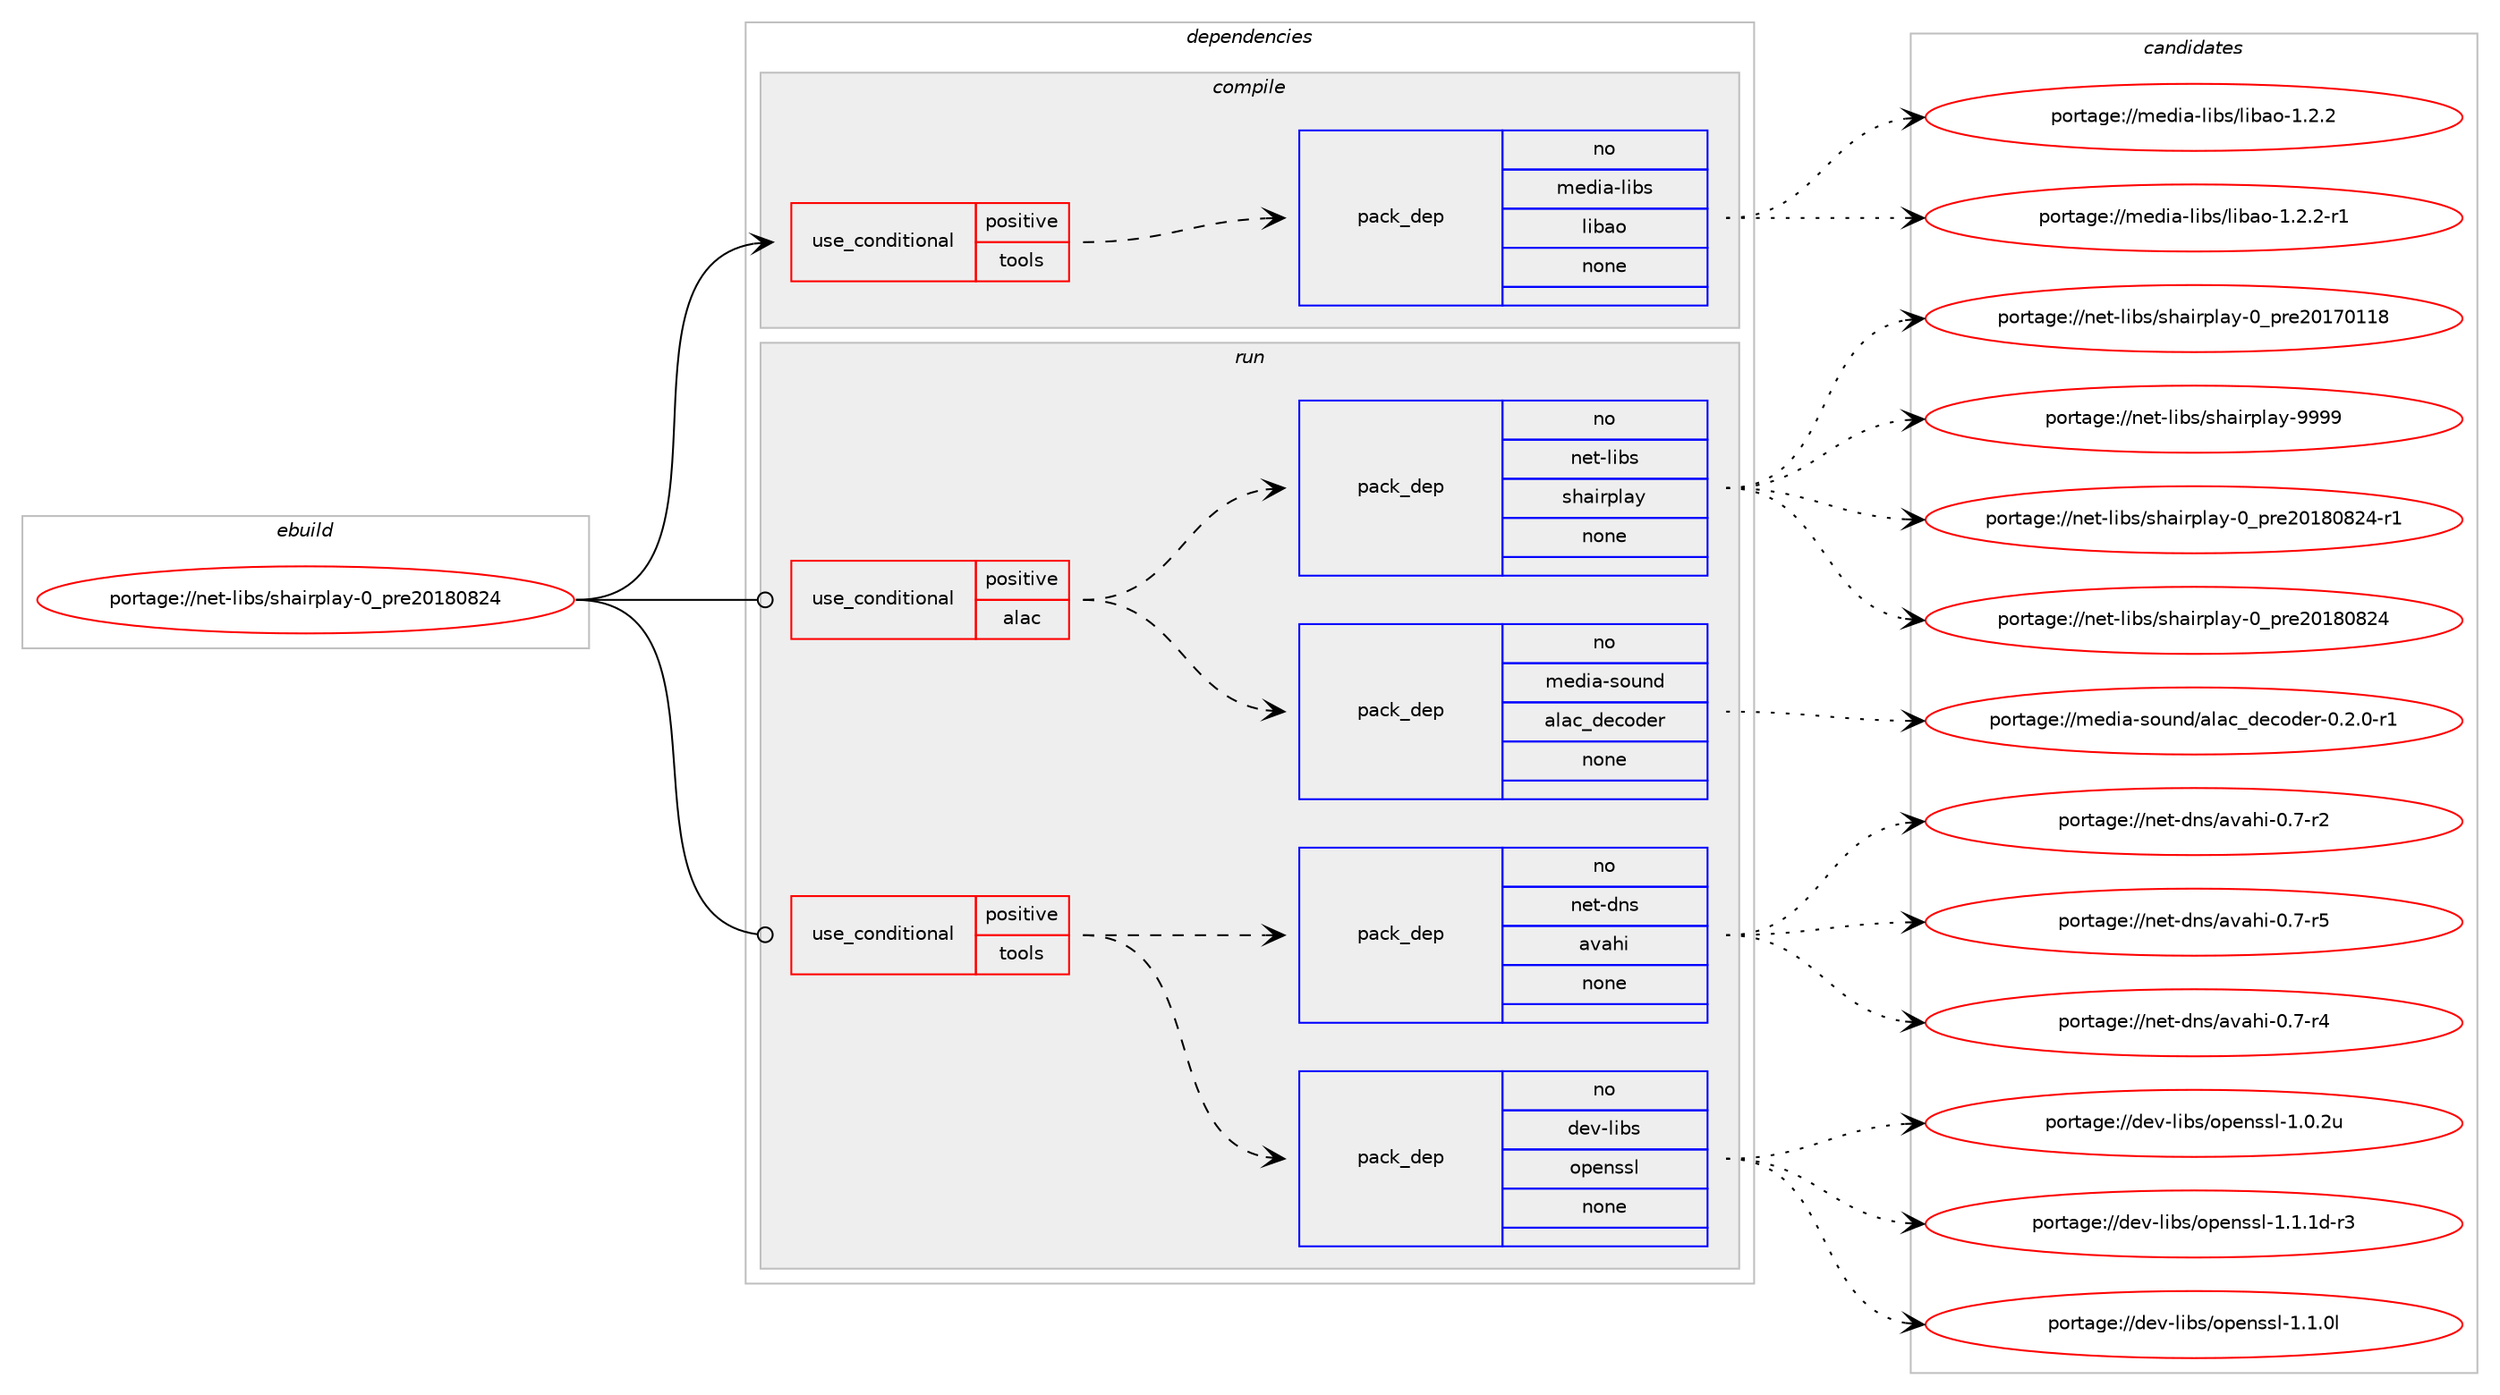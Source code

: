 digraph prolog {

# *************
# Graph options
# *************

newrank=true;
concentrate=true;
compound=true;
graph [rankdir=LR,fontname=Helvetica,fontsize=10,ranksep=1.5];#, ranksep=2.5, nodesep=0.2];
edge  [arrowhead=vee];
node  [fontname=Helvetica,fontsize=10];

# **********
# The ebuild
# **********

subgraph cluster_leftcol {
color=gray;
rank=same;
label=<<i>ebuild</i>>;
id [label="portage://net-libs/shairplay-0_pre20180824", color=red, width=4, href="../net-libs/shairplay-0_pre20180824.svg"];
}

# ****************
# The dependencies
# ****************

subgraph cluster_midcol {
color=gray;
label=<<i>dependencies</i>>;
subgraph cluster_compile {
fillcolor="#eeeeee";
style=filled;
label=<<i>compile</i>>;
subgraph cond16233 {
dependency78183 [label=<<TABLE BORDER="0" CELLBORDER="1" CELLSPACING="0" CELLPADDING="4"><TR><TD ROWSPAN="3" CELLPADDING="10">use_conditional</TD></TR><TR><TD>positive</TD></TR><TR><TD>tools</TD></TR></TABLE>>, shape=none, color=red];
subgraph pack60464 {
dependency78184 [label=<<TABLE BORDER="0" CELLBORDER="1" CELLSPACING="0" CELLPADDING="4" WIDTH="220"><TR><TD ROWSPAN="6" CELLPADDING="30">pack_dep</TD></TR><TR><TD WIDTH="110">no</TD></TR><TR><TD>media-libs</TD></TR><TR><TD>libao</TD></TR><TR><TD>none</TD></TR><TR><TD></TD></TR></TABLE>>, shape=none, color=blue];
}
dependency78183:e -> dependency78184:w [weight=20,style="dashed",arrowhead="vee"];
}
id:e -> dependency78183:w [weight=20,style="solid",arrowhead="vee"];
}
subgraph cluster_compileandrun {
fillcolor="#eeeeee";
style=filled;
label=<<i>compile and run</i>>;
}
subgraph cluster_run {
fillcolor="#eeeeee";
style=filled;
label=<<i>run</i>>;
subgraph cond16234 {
dependency78185 [label=<<TABLE BORDER="0" CELLBORDER="1" CELLSPACING="0" CELLPADDING="4"><TR><TD ROWSPAN="3" CELLPADDING="10">use_conditional</TD></TR><TR><TD>positive</TD></TR><TR><TD>alac</TD></TR></TABLE>>, shape=none, color=red];
subgraph pack60465 {
dependency78186 [label=<<TABLE BORDER="0" CELLBORDER="1" CELLSPACING="0" CELLPADDING="4" WIDTH="220"><TR><TD ROWSPAN="6" CELLPADDING="30">pack_dep</TD></TR><TR><TD WIDTH="110">no</TD></TR><TR><TD>media-sound</TD></TR><TR><TD>alac_decoder</TD></TR><TR><TD>none</TD></TR><TR><TD></TD></TR></TABLE>>, shape=none, color=blue];
}
dependency78185:e -> dependency78186:w [weight=20,style="dashed",arrowhead="vee"];
subgraph pack60466 {
dependency78187 [label=<<TABLE BORDER="0" CELLBORDER="1" CELLSPACING="0" CELLPADDING="4" WIDTH="220"><TR><TD ROWSPAN="6" CELLPADDING="30">pack_dep</TD></TR><TR><TD WIDTH="110">no</TD></TR><TR><TD>net-libs</TD></TR><TR><TD>shairplay</TD></TR><TR><TD>none</TD></TR><TR><TD></TD></TR></TABLE>>, shape=none, color=blue];
}
dependency78185:e -> dependency78187:w [weight=20,style="dashed",arrowhead="vee"];
}
id:e -> dependency78185:w [weight=20,style="solid",arrowhead="odot"];
subgraph cond16235 {
dependency78188 [label=<<TABLE BORDER="0" CELLBORDER="1" CELLSPACING="0" CELLPADDING="4"><TR><TD ROWSPAN="3" CELLPADDING="10">use_conditional</TD></TR><TR><TD>positive</TD></TR><TR><TD>tools</TD></TR></TABLE>>, shape=none, color=red];
subgraph pack60467 {
dependency78189 [label=<<TABLE BORDER="0" CELLBORDER="1" CELLSPACING="0" CELLPADDING="4" WIDTH="220"><TR><TD ROWSPAN="6" CELLPADDING="30">pack_dep</TD></TR><TR><TD WIDTH="110">no</TD></TR><TR><TD>dev-libs</TD></TR><TR><TD>openssl</TD></TR><TR><TD>none</TD></TR><TR><TD></TD></TR></TABLE>>, shape=none, color=blue];
}
dependency78188:e -> dependency78189:w [weight=20,style="dashed",arrowhead="vee"];
subgraph pack60468 {
dependency78190 [label=<<TABLE BORDER="0" CELLBORDER="1" CELLSPACING="0" CELLPADDING="4" WIDTH="220"><TR><TD ROWSPAN="6" CELLPADDING="30">pack_dep</TD></TR><TR><TD WIDTH="110">no</TD></TR><TR><TD>net-dns</TD></TR><TR><TD>avahi</TD></TR><TR><TD>none</TD></TR><TR><TD></TD></TR></TABLE>>, shape=none, color=blue];
}
dependency78188:e -> dependency78190:w [weight=20,style="dashed",arrowhead="vee"];
}
id:e -> dependency78188:w [weight=20,style="solid",arrowhead="odot"];
}
}

# **************
# The candidates
# **************

subgraph cluster_choices {
rank=same;
color=gray;
label=<<i>candidates</i>>;

subgraph choice60464 {
color=black;
nodesep=1;
choice1091011001059745108105981154710810598971114549465046504511449 [label="portage://media-libs/libao-1.2.2-r1", color=red, width=4,href="../media-libs/libao-1.2.2-r1.svg"];
choice109101100105974510810598115471081059897111454946504650 [label="portage://media-libs/libao-1.2.2", color=red, width=4,href="../media-libs/libao-1.2.2.svg"];
dependency78184:e -> choice1091011001059745108105981154710810598971114549465046504511449:w [style=dotted,weight="100"];
dependency78184:e -> choice109101100105974510810598115471081059897111454946504650:w [style=dotted,weight="100"];
}
subgraph choice60465 {
color=black;
nodesep=1;
choice10910110010597451151111171101004797108979995100101991111001011144548465046484511449 [label="portage://media-sound/alac_decoder-0.2.0-r1", color=red, width=4,href="../media-sound/alac_decoder-0.2.0-r1.svg"];
dependency78186:e -> choice10910110010597451151111171101004797108979995100101991111001011144548465046484511449:w [style=dotted,weight="100"];
}
subgraph choice60466 {
color=black;
nodesep=1;
choice11010111645108105981154711510497105114112108971214557575757 [label="portage://net-libs/shairplay-9999", color=red, width=4,href="../net-libs/shairplay-9999.svg"];
choice110101116451081059811547115104971051141121089712145489511211410150484956485650524511449 [label="portage://net-libs/shairplay-0_pre20180824-r1", color=red, width=4,href="../net-libs/shairplay-0_pre20180824-r1.svg"];
choice11010111645108105981154711510497105114112108971214548951121141015048495648565052 [label="portage://net-libs/shairplay-0_pre20180824", color=red, width=4,href="../net-libs/shairplay-0_pre20180824.svg"];
choice11010111645108105981154711510497105114112108971214548951121141015048495548494956 [label="portage://net-libs/shairplay-0_pre20170118", color=red, width=4,href="../net-libs/shairplay-0_pre20170118.svg"];
dependency78187:e -> choice11010111645108105981154711510497105114112108971214557575757:w [style=dotted,weight="100"];
dependency78187:e -> choice110101116451081059811547115104971051141121089712145489511211410150484956485650524511449:w [style=dotted,weight="100"];
dependency78187:e -> choice11010111645108105981154711510497105114112108971214548951121141015048495648565052:w [style=dotted,weight="100"];
dependency78187:e -> choice11010111645108105981154711510497105114112108971214548951121141015048495548494956:w [style=dotted,weight="100"];
}
subgraph choice60467 {
color=black;
nodesep=1;
choice1001011184510810598115471111121011101151151084549464946491004511451 [label="portage://dev-libs/openssl-1.1.1d-r3", color=red, width=4,href="../dev-libs/openssl-1.1.1d-r3.svg"];
choice100101118451081059811547111112101110115115108454946494648108 [label="portage://dev-libs/openssl-1.1.0l", color=red, width=4,href="../dev-libs/openssl-1.1.0l.svg"];
choice100101118451081059811547111112101110115115108454946484650117 [label="portage://dev-libs/openssl-1.0.2u", color=red, width=4,href="../dev-libs/openssl-1.0.2u.svg"];
dependency78189:e -> choice1001011184510810598115471111121011101151151084549464946491004511451:w [style=dotted,weight="100"];
dependency78189:e -> choice100101118451081059811547111112101110115115108454946494648108:w [style=dotted,weight="100"];
dependency78189:e -> choice100101118451081059811547111112101110115115108454946484650117:w [style=dotted,weight="100"];
}
subgraph choice60468 {
color=black;
nodesep=1;
choice11010111645100110115479711897104105454846554511453 [label="portage://net-dns/avahi-0.7-r5", color=red, width=4,href="../net-dns/avahi-0.7-r5.svg"];
choice11010111645100110115479711897104105454846554511452 [label="portage://net-dns/avahi-0.7-r4", color=red, width=4,href="../net-dns/avahi-0.7-r4.svg"];
choice11010111645100110115479711897104105454846554511450 [label="portage://net-dns/avahi-0.7-r2", color=red, width=4,href="../net-dns/avahi-0.7-r2.svg"];
dependency78190:e -> choice11010111645100110115479711897104105454846554511453:w [style=dotted,weight="100"];
dependency78190:e -> choice11010111645100110115479711897104105454846554511452:w [style=dotted,weight="100"];
dependency78190:e -> choice11010111645100110115479711897104105454846554511450:w [style=dotted,weight="100"];
}
}

}
